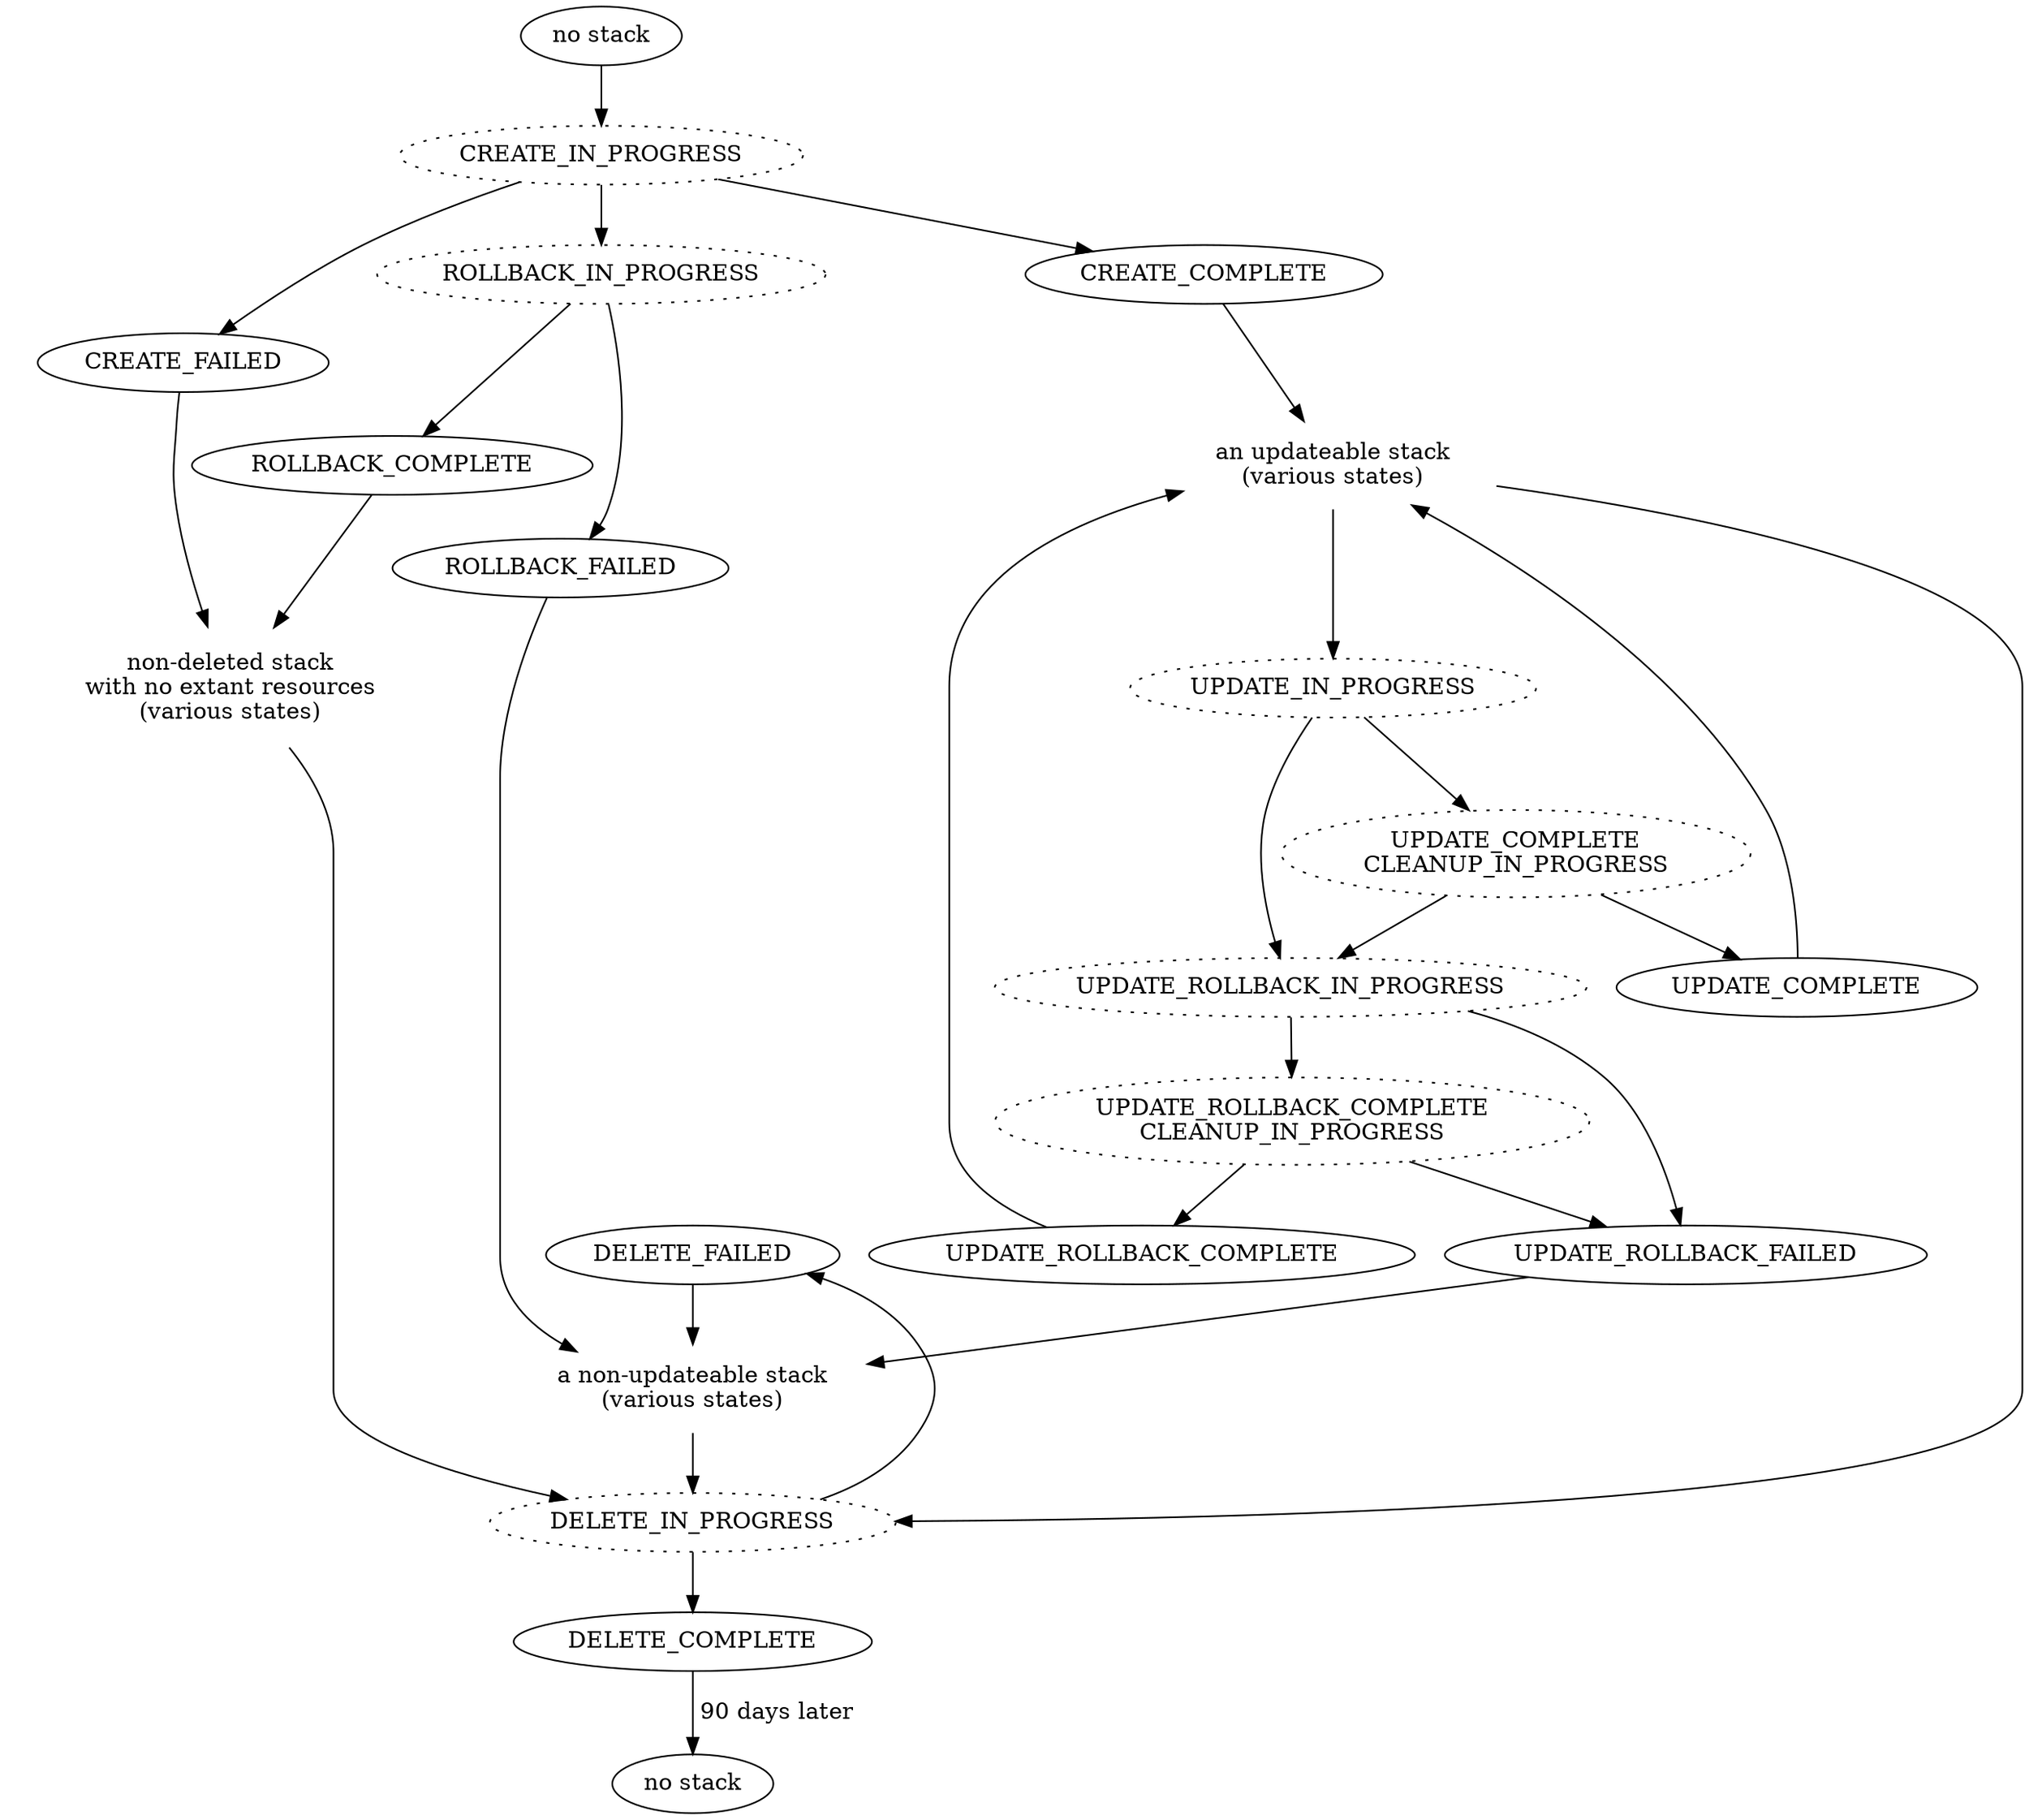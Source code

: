 digraph all_states {

  node [layer=all];
  edge [layer=all];

  layers="happy:sad"

  before_existence [ layer="happy" label="no stack" ]
  after_existence [ layer="happy" label="no stack" ]

  updateable_stack [ layer="happy" label="an updateable stack\n(various states)" color="transparent" ]
  stuck_stack [ layer="sad" label="a non-updateable stack\n(various states)" color="transparent" ]
  empty_stack [ layer="sad" label="non-deleted stack\nwith no extant resources\n(various states)" color="transparent" ]

  empty_stack -> DELETE_IN_PROGRESS [ layer="sad" ]

  CREATE_COMPLETE [ layer="happy" ]
  CREATE_IN_PROGRESS [ layer="happy" style=dotted ]
  CREATE_FAILED [ layer="sad" ]
  DELETE_COMPLETE [ layer="happy" ]
  DELETE_FAILED [ layer="sad" ]
  DELETE_IN_PROGRESS [ layer="happy" style=dotted ]
  ROLLBACK_COMPLETE [ layer="sad" ]
  ROLLBACK_FAILED [ layer="sad" ]
  ROLLBACK_IN_PROGRESS [ layer="sad" style=dotted ]
  UPDATE_COMPLETE [ layer="happy" ]
  UPDATE_COMPLETE_CLEANUP_IN_PROGRESS [ layer="happy" style=dotted label="UPDATE_COMPLETE\nCLEANUP_IN_PROGRESS" ]
  UPDATE_IN_PROGRESS [ layer="happy" style=dotted ]
  UPDATE_ROLLBACK_COMPLETE [ layer="sad" ]
  UPDATE_ROLLBACK_COMPLETE_CLEANUP_IN_PROGRESS [ layer="sad" style=dotted label="UPDATE_ROLLBACK_COMPLETE\nCLEANUP_IN_PROGRESS" ]
  UPDATE_ROLLBACK_FAILED [ layer="sad" ]
  UPDATE_ROLLBACK_IN_PROGRESS [ layer="sad" style=dotted ]

  edge [layer=happy];
  before_existence -> CREATE_IN_PROGRESS
  CREATE_IN_PROGRESS -> CREATE_COMPLETE
  CREATE_COMPLETE -> updateable_stack

  edge [layer=sad];
  CREATE_IN_PROGRESS -> ROLLBACK_IN_PROGRESS -> ROLLBACK_COMPLETE
  ROLLBACK_COMPLETE -> empty_stack
  ROLLBACK_IN_PROGRESS -> ROLLBACK_FAILED
  ROLLBACK_FAILED -> stuck_stack

  edge [layer=sad];
  CREATE_IN_PROGRESS -> CREATE_FAILED // ?
  CREATE_FAILED -> empty_stack // ?
  stuck_stack -> DELETE_IN_PROGRESS

  edge [layer=happy];
  updateable_stack -> UPDATE_IN_PROGRESS -> UPDATE_COMPLETE_CLEANUP_IN_PROGRESS -> UPDATE_COMPLETE -> updateable_stack

  edge [layer=sad];
  { UPDATE_IN_PROGRESS, UPDATE_COMPLETE_CLEANUP_IN_PROGRESS } -> UPDATE_ROLLBACK_IN_PROGRESS -> UPDATE_ROLLBACK_COMPLETE_CLEANUP_IN_PROGRESS -> { UPDATE_ROLLBACK_COMPLETE, UPDATE_ROLLBACK_FAILED }
  UPDATE_ROLLBACK_COMPLETE -> updateable_stack
  UPDATE_ROLLBACK_IN_PROGRESS -> UPDATE_ROLLBACK_FAILED -> stuck_stack // maybe?

  edge [layer=happy];
  updateable_stack -> DELETE_IN_PROGRESS
  DELETE_IN_PROGRESS -> DELETE_COMPLETE
  DELETE_COMPLETE -> after_existence [ label=" 90 days later" ]

  edge [layer=sad];
  DELETE_IN_PROGRESS -> DELETE_FAILED [ constraint="false" ]
  DELETE_FAILED -> stuck_stack

}
// # vi: set sw=2 et ai :

